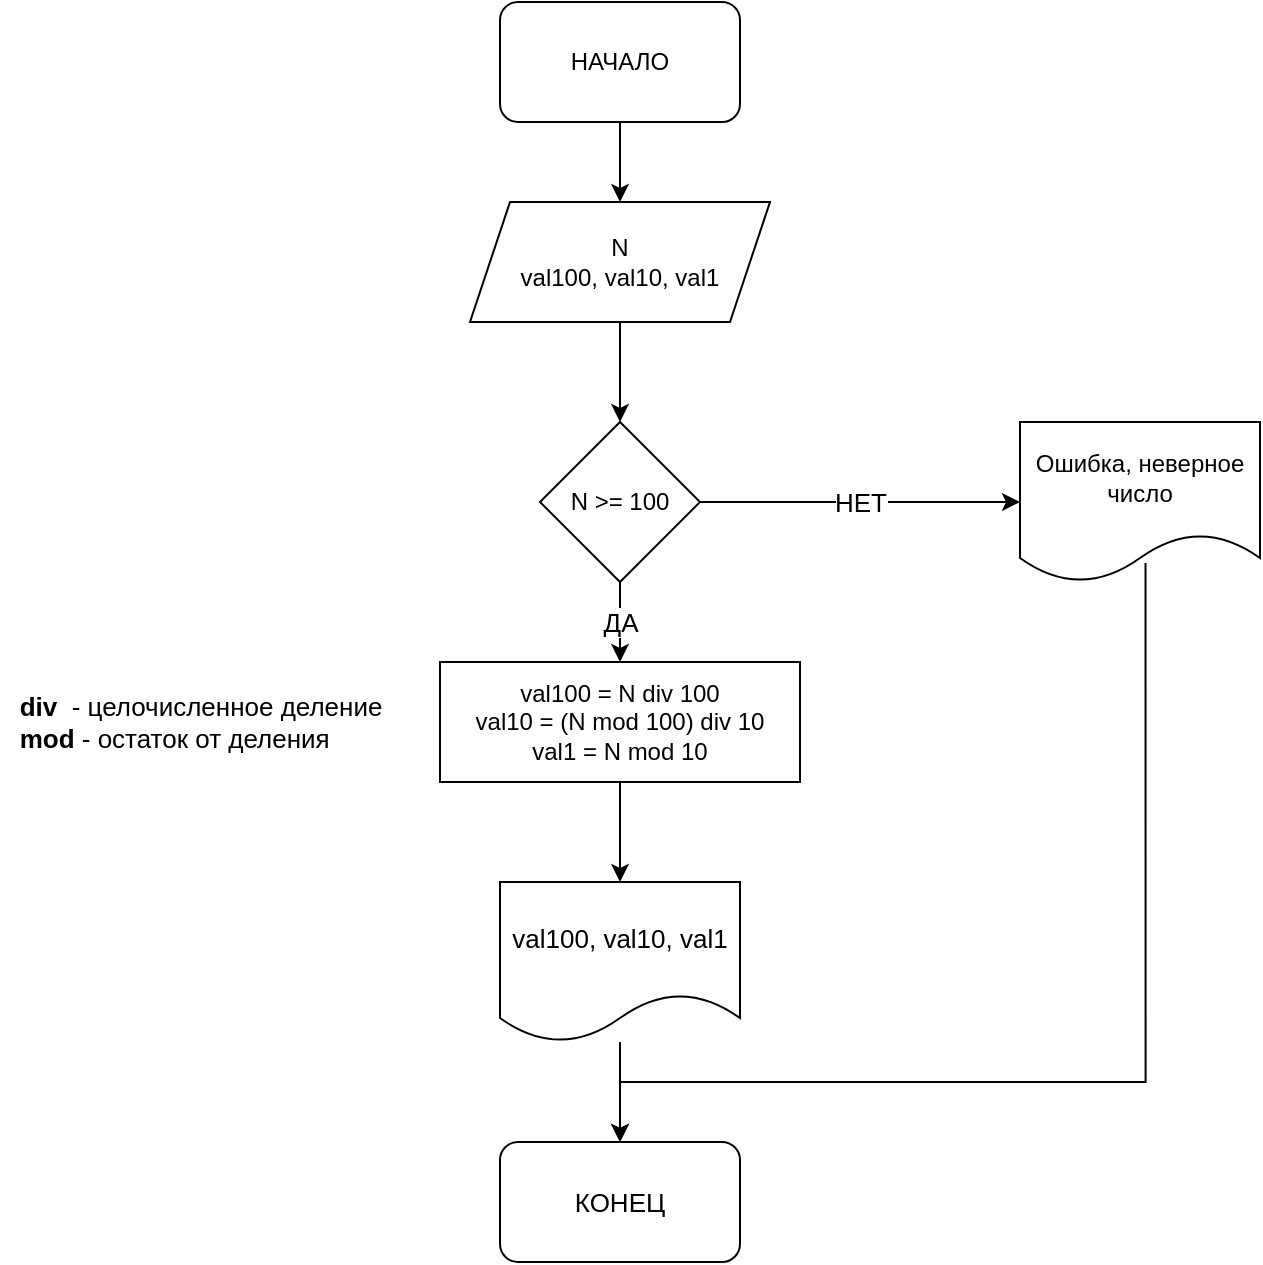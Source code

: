 <mxfile version="17.5.0" type="github">
  <diagram name="Page-1" id="edf60f1a-56cd-e834-aa8a-f176f3a09ee4">
    <mxGraphModel dx="1038" dy="575" grid="1" gridSize="10" guides="1" tooltips="1" connect="1" arrows="1" fold="1" page="1" pageScale="1" pageWidth="1100" pageHeight="850" background="none" math="0" shadow="0">
      <root>
        <mxCell id="0" />
        <mxCell id="1" parent="0" />
        <mxCell id="R_N7XS1BsPj6MM9q6bRl-10" style="edgeStyle=orthogonalEdgeStyle;rounded=0;orthogonalLoop=1;jettySize=auto;html=1;exitX=0.5;exitY=1;exitDx=0;exitDy=0;entryX=0.5;entryY=0;entryDx=0;entryDy=0;fontSize=13;" parent="1" source="R_N7XS1BsPj6MM9q6bRl-1" target="R_N7XS1BsPj6MM9q6bRl-2" edge="1">
          <mxGeometry relative="1" as="geometry" />
        </mxCell>
        <mxCell id="R_N7XS1BsPj6MM9q6bRl-1" value="НАЧАЛО" style="rounded=1;whiteSpace=wrap;html=1;" parent="1" vertex="1">
          <mxGeometry x="440" y="20" width="120" height="60" as="geometry" />
        </mxCell>
        <mxCell id="R_N7XS1BsPj6MM9q6bRl-11" style="edgeStyle=orthogonalEdgeStyle;rounded=0;orthogonalLoop=1;jettySize=auto;html=1;exitX=0.5;exitY=1;exitDx=0;exitDy=0;entryX=0.5;entryY=0;entryDx=0;entryDy=0;fontSize=13;" parent="1" source="R_N7XS1BsPj6MM9q6bRl-2" target="R_N7XS1BsPj6MM9q6bRl-4" edge="1">
          <mxGeometry relative="1" as="geometry" />
        </mxCell>
        <mxCell id="R_N7XS1BsPj6MM9q6bRl-2" value="N&lt;br&gt;val100, val10, val1" style="shape=parallelogram;perimeter=parallelogramPerimeter;whiteSpace=wrap;html=1;fixedSize=1;" parent="1" vertex="1">
          <mxGeometry x="425" y="120" width="150" height="60" as="geometry" />
        </mxCell>
        <mxCell id="R_N7XS1BsPj6MM9q6bRl-12" value="НЕТ" style="edgeStyle=orthogonalEdgeStyle;rounded=0;orthogonalLoop=1;jettySize=auto;html=1;exitX=1;exitY=0.5;exitDx=0;exitDy=0;entryX=0;entryY=0.5;entryDx=0;entryDy=0;fontSize=13;" parent="1" source="R_N7XS1BsPj6MM9q6bRl-4" target="R_N7XS1BsPj6MM9q6bRl-5" edge="1">
          <mxGeometry relative="1" as="geometry" />
        </mxCell>
        <mxCell id="R_N7XS1BsPj6MM9q6bRl-13" value="ДА" style="edgeStyle=orthogonalEdgeStyle;rounded=0;orthogonalLoop=1;jettySize=auto;html=1;exitX=0.5;exitY=1;exitDx=0;exitDy=0;entryX=0.5;entryY=0;entryDx=0;entryDy=0;fontSize=13;" parent="1" source="R_N7XS1BsPj6MM9q6bRl-4" target="R_N7XS1BsPj6MM9q6bRl-6" edge="1">
          <mxGeometry relative="1" as="geometry" />
        </mxCell>
        <mxCell id="R_N7XS1BsPj6MM9q6bRl-4" value="N &amp;gt;= 100" style="rhombus;whiteSpace=wrap;html=1;" parent="1" vertex="1">
          <mxGeometry x="460" y="230" width="80" height="80" as="geometry" />
        </mxCell>
        <mxCell id="R_N7XS1BsPj6MM9q6bRl-5" value="Ошибка, неверное число" style="shape=document;whiteSpace=wrap;html=1;boundedLbl=1;" parent="1" vertex="1">
          <mxGeometry x="700" y="230" width="120" height="80" as="geometry" />
        </mxCell>
        <mxCell id="R_N7XS1BsPj6MM9q6bRl-14" style="edgeStyle=orthogonalEdgeStyle;rounded=0;orthogonalLoop=1;jettySize=auto;html=1;exitX=0.5;exitY=1;exitDx=0;exitDy=0;entryX=0.5;entryY=0;entryDx=0;entryDy=0;fontSize=13;" parent="1" source="R_N7XS1BsPj6MM9q6bRl-6" target="R_N7XS1BsPj6MM9q6bRl-8" edge="1">
          <mxGeometry relative="1" as="geometry" />
        </mxCell>
        <mxCell id="R_N7XS1BsPj6MM9q6bRl-6" value="val100 = N div 100&lt;br&gt;val10 = (N mod 100) div 10&lt;br&gt;val1 = N mod 10" style="rounded=0;whiteSpace=wrap;html=1;" parent="1" vertex="1">
          <mxGeometry x="410" y="350" width="180" height="60" as="geometry" />
        </mxCell>
        <mxCell id="R_N7XS1BsPj6MM9q6bRl-7" value="&lt;b style=&quot;font-size: 13px;&quot;&gt;div&lt;/b&gt;&amp;nbsp; - целочисленное деление&lt;br style=&quot;font-size: 13px;&quot;&gt;&lt;div style=&quot;text-align: left; font-size: 13px;&quot;&gt;&lt;span style=&quot;font-size: 13px;&quot;&gt;&lt;b style=&quot;font-size: 13px;&quot;&gt;mod&lt;/b&gt; - остаток от деления&lt;/span&gt;&lt;/div&gt;" style="text;html=1;resizable=0;autosize=1;align=center;verticalAlign=middle;points=[];fillColor=none;strokeColor=none;rounded=0;fontSize=13;" parent="1" vertex="1">
          <mxGeometry x="190" y="360" width="200" height="40" as="geometry" />
        </mxCell>
        <mxCell id="R_N7XS1BsPj6MM9q6bRl-15" style="edgeStyle=orthogonalEdgeStyle;rounded=0;orthogonalLoop=1;jettySize=auto;html=1;entryX=0.5;entryY=0;entryDx=0;entryDy=0;fontSize=13;exitX=0.523;exitY=0.882;exitDx=0;exitDy=0;exitPerimeter=0;" parent="1" source="R_N7XS1BsPj6MM9q6bRl-5" target="R_N7XS1BsPj6MM9q6bRl-9" edge="1">
          <mxGeometry relative="1" as="geometry">
            <Array as="points">
              <mxPoint x="763" y="560" />
              <mxPoint x="500" y="560" />
            </Array>
          </mxGeometry>
        </mxCell>
        <mxCell id="R_N7XS1BsPj6MM9q6bRl-17" style="edgeStyle=orthogonalEdgeStyle;rounded=0;orthogonalLoop=1;jettySize=auto;html=1;entryX=0.5;entryY=0;entryDx=0;entryDy=0;fontSize=13;" parent="1" source="R_N7XS1BsPj6MM9q6bRl-8" target="R_N7XS1BsPj6MM9q6bRl-9" edge="1">
          <mxGeometry relative="1" as="geometry" />
        </mxCell>
        <mxCell id="R_N7XS1BsPj6MM9q6bRl-8" value="val100, val10, val1" style="shape=document;whiteSpace=wrap;html=1;boundedLbl=1;fontSize=13;" parent="1" vertex="1">
          <mxGeometry x="440" y="460" width="120" height="80" as="geometry" />
        </mxCell>
        <mxCell id="R_N7XS1BsPj6MM9q6bRl-9" value="КОНЕЦ" style="rounded=1;whiteSpace=wrap;html=1;fontSize=13;" parent="1" vertex="1">
          <mxGeometry x="440" y="590" width="120" height="60" as="geometry" />
        </mxCell>
      </root>
    </mxGraphModel>
  </diagram>
</mxfile>
